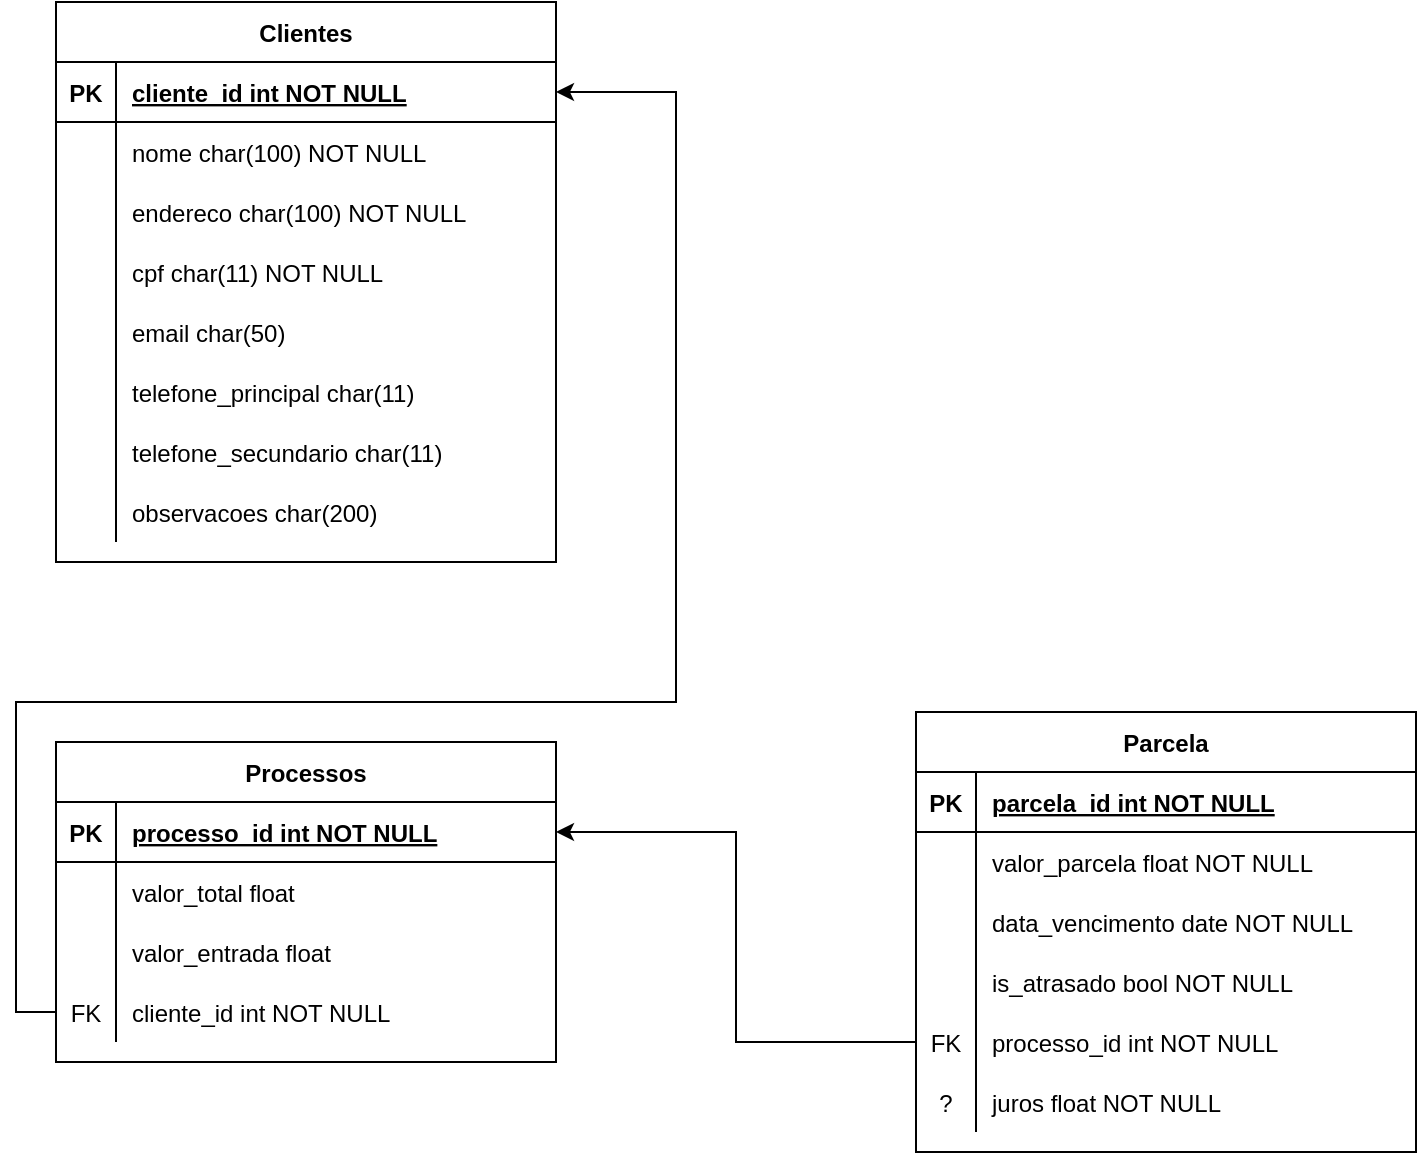 <mxfile version="24.7.17">
  <diagram id="R2lEEEUBdFMjLlhIrx00" name="Page-1">
    <mxGraphModel dx="1434" dy="856" grid="1" gridSize="10" guides="1" tooltips="1" connect="1" arrows="1" fold="1" page="1" pageScale="1" pageWidth="850" pageHeight="1100" math="0" shadow="0" extFonts="Permanent Marker^https://fonts.googleapis.com/css?family=Permanent+Marker">
      <root>
        <mxCell id="0" />
        <mxCell id="1" parent="0" />
        <mxCell id="C-vyLk0tnHw3VtMMgP7b-23" value="Clientes" style="shape=table;startSize=30;container=1;collapsible=1;childLayout=tableLayout;fixedRows=1;rowLines=0;fontStyle=1;align=center;resizeLast=1;" parent="1" vertex="1">
          <mxGeometry x="40" y="20" width="250" height="280" as="geometry" />
        </mxCell>
        <mxCell id="C-vyLk0tnHw3VtMMgP7b-24" value="" style="shape=partialRectangle;collapsible=0;dropTarget=0;pointerEvents=0;fillColor=none;points=[[0,0.5],[1,0.5]];portConstraint=eastwest;top=0;left=0;right=0;bottom=1;" parent="C-vyLk0tnHw3VtMMgP7b-23" vertex="1">
          <mxGeometry y="30" width="250" height="30" as="geometry" />
        </mxCell>
        <mxCell id="C-vyLk0tnHw3VtMMgP7b-25" value="PK" style="shape=partialRectangle;overflow=hidden;connectable=0;fillColor=none;top=0;left=0;bottom=0;right=0;fontStyle=1;" parent="C-vyLk0tnHw3VtMMgP7b-24" vertex="1">
          <mxGeometry width="30" height="30" as="geometry">
            <mxRectangle width="30" height="30" as="alternateBounds" />
          </mxGeometry>
        </mxCell>
        <mxCell id="C-vyLk0tnHw3VtMMgP7b-26" value="cliente_id int NOT NULL " style="shape=partialRectangle;overflow=hidden;connectable=0;fillColor=none;top=0;left=0;bottom=0;right=0;align=left;spacingLeft=6;fontStyle=5;" parent="C-vyLk0tnHw3VtMMgP7b-24" vertex="1">
          <mxGeometry x="30" width="220" height="30" as="geometry">
            <mxRectangle width="220" height="30" as="alternateBounds" />
          </mxGeometry>
        </mxCell>
        <mxCell id="MIIDkwbwvllH2Qz4U5qm-4" value="" style="shape=partialRectangle;collapsible=0;dropTarget=0;pointerEvents=0;fillColor=none;points=[[0,0.5],[1,0.5]];portConstraint=eastwest;top=0;left=0;right=0;bottom=0;" parent="C-vyLk0tnHw3VtMMgP7b-23" vertex="1">
          <mxGeometry y="60" width="250" height="30" as="geometry" />
        </mxCell>
        <mxCell id="MIIDkwbwvllH2Qz4U5qm-5" value="" style="shape=partialRectangle;overflow=hidden;connectable=0;fillColor=none;top=0;left=0;bottom=0;right=0;" parent="MIIDkwbwvllH2Qz4U5qm-4" vertex="1">
          <mxGeometry width="30" height="30" as="geometry">
            <mxRectangle width="30" height="30" as="alternateBounds" />
          </mxGeometry>
        </mxCell>
        <mxCell id="MIIDkwbwvllH2Qz4U5qm-6" value="nome char(100) NOT NULL" style="shape=partialRectangle;overflow=hidden;connectable=0;fillColor=none;top=0;left=0;bottom=0;right=0;align=left;spacingLeft=6;" parent="MIIDkwbwvllH2Qz4U5qm-4" vertex="1">
          <mxGeometry x="30" width="220" height="30" as="geometry">
            <mxRectangle width="220" height="30" as="alternateBounds" />
          </mxGeometry>
        </mxCell>
        <mxCell id="MIIDkwbwvllH2Qz4U5qm-8" value="" style="shape=partialRectangle;collapsible=0;dropTarget=0;pointerEvents=0;fillColor=none;points=[[0,0.5],[1,0.5]];portConstraint=eastwest;top=0;left=0;right=0;bottom=0;" parent="C-vyLk0tnHw3VtMMgP7b-23" vertex="1">
          <mxGeometry y="90" width="250" height="30" as="geometry" />
        </mxCell>
        <mxCell id="MIIDkwbwvllH2Qz4U5qm-9" value="" style="shape=partialRectangle;overflow=hidden;connectable=0;fillColor=none;top=0;left=0;bottom=0;right=0;" parent="MIIDkwbwvllH2Qz4U5qm-8" vertex="1">
          <mxGeometry width="30" height="30" as="geometry">
            <mxRectangle width="30" height="30" as="alternateBounds" />
          </mxGeometry>
        </mxCell>
        <mxCell id="MIIDkwbwvllH2Qz4U5qm-10" value="endereco char(100) NOT NULL" style="shape=partialRectangle;overflow=hidden;connectable=0;fillColor=none;top=0;left=0;bottom=0;right=0;align=left;spacingLeft=6;" parent="MIIDkwbwvllH2Qz4U5qm-8" vertex="1">
          <mxGeometry x="30" width="220" height="30" as="geometry">
            <mxRectangle width="220" height="30" as="alternateBounds" />
          </mxGeometry>
        </mxCell>
        <mxCell id="MIIDkwbwvllH2Qz4U5qm-47" value="" style="shape=partialRectangle;collapsible=0;dropTarget=0;pointerEvents=0;fillColor=none;points=[[0,0.5],[1,0.5]];portConstraint=eastwest;top=0;left=0;right=0;bottom=0;" parent="C-vyLk0tnHw3VtMMgP7b-23" vertex="1">
          <mxGeometry y="120" width="250" height="30" as="geometry" />
        </mxCell>
        <mxCell id="MIIDkwbwvllH2Qz4U5qm-48" value="" style="shape=partialRectangle;overflow=hidden;connectable=0;fillColor=none;top=0;left=0;bottom=0;right=0;" parent="MIIDkwbwvllH2Qz4U5qm-47" vertex="1">
          <mxGeometry width="30" height="30" as="geometry">
            <mxRectangle width="30" height="30" as="alternateBounds" />
          </mxGeometry>
        </mxCell>
        <mxCell id="MIIDkwbwvllH2Qz4U5qm-49" value="cpf char(11) NOT NULL" style="shape=partialRectangle;overflow=hidden;connectable=0;fillColor=none;top=0;left=0;bottom=0;right=0;align=left;spacingLeft=6;" parent="MIIDkwbwvllH2Qz4U5qm-47" vertex="1">
          <mxGeometry x="30" width="220" height="30" as="geometry">
            <mxRectangle width="220" height="30" as="alternateBounds" />
          </mxGeometry>
        </mxCell>
        <mxCell id="eiVGlHhOa--5tffJfrg7-1" value="" style="shape=partialRectangle;collapsible=0;dropTarget=0;pointerEvents=0;fillColor=none;points=[[0,0.5],[1,0.5]];portConstraint=eastwest;top=0;left=0;right=0;bottom=0;" parent="C-vyLk0tnHw3VtMMgP7b-23" vertex="1">
          <mxGeometry y="150" width="250" height="30" as="geometry" />
        </mxCell>
        <mxCell id="eiVGlHhOa--5tffJfrg7-2" value="" style="shape=partialRectangle;overflow=hidden;connectable=0;fillColor=none;top=0;left=0;bottom=0;right=0;" parent="eiVGlHhOa--5tffJfrg7-1" vertex="1">
          <mxGeometry width="30" height="30" as="geometry">
            <mxRectangle width="30" height="30" as="alternateBounds" />
          </mxGeometry>
        </mxCell>
        <mxCell id="eiVGlHhOa--5tffJfrg7-3" value="email char(50)" style="shape=partialRectangle;overflow=hidden;connectable=0;fillColor=none;top=0;left=0;bottom=0;right=0;align=left;spacingLeft=6;" parent="eiVGlHhOa--5tffJfrg7-1" vertex="1">
          <mxGeometry x="30" width="220" height="30" as="geometry">
            <mxRectangle width="220" height="30" as="alternateBounds" />
          </mxGeometry>
        </mxCell>
        <mxCell id="eiVGlHhOa--5tffJfrg7-4" value="" style="shape=partialRectangle;collapsible=0;dropTarget=0;pointerEvents=0;fillColor=none;points=[[0,0.5],[1,0.5]];portConstraint=eastwest;top=0;left=0;right=0;bottom=0;" parent="C-vyLk0tnHw3VtMMgP7b-23" vertex="1">
          <mxGeometry y="180" width="250" height="30" as="geometry" />
        </mxCell>
        <mxCell id="eiVGlHhOa--5tffJfrg7-5" value="" style="shape=partialRectangle;overflow=hidden;connectable=0;fillColor=none;top=0;left=0;bottom=0;right=0;" parent="eiVGlHhOa--5tffJfrg7-4" vertex="1">
          <mxGeometry width="30" height="30" as="geometry">
            <mxRectangle width="30" height="30" as="alternateBounds" />
          </mxGeometry>
        </mxCell>
        <mxCell id="eiVGlHhOa--5tffJfrg7-6" value="telefone_principal char(11)" style="shape=partialRectangle;overflow=hidden;connectable=0;fillColor=none;top=0;left=0;bottom=0;right=0;align=left;spacingLeft=6;" parent="eiVGlHhOa--5tffJfrg7-4" vertex="1">
          <mxGeometry x="30" width="220" height="30" as="geometry">
            <mxRectangle width="220" height="30" as="alternateBounds" />
          </mxGeometry>
        </mxCell>
        <mxCell id="eiVGlHhOa--5tffJfrg7-7" value="" style="shape=partialRectangle;collapsible=0;dropTarget=0;pointerEvents=0;fillColor=none;points=[[0,0.5],[1,0.5]];portConstraint=eastwest;top=0;left=0;right=0;bottom=0;" parent="C-vyLk0tnHw3VtMMgP7b-23" vertex="1">
          <mxGeometry y="210" width="250" height="30" as="geometry" />
        </mxCell>
        <mxCell id="eiVGlHhOa--5tffJfrg7-8" value="" style="shape=partialRectangle;overflow=hidden;connectable=0;fillColor=none;top=0;left=0;bottom=0;right=0;" parent="eiVGlHhOa--5tffJfrg7-7" vertex="1">
          <mxGeometry width="30" height="30" as="geometry">
            <mxRectangle width="30" height="30" as="alternateBounds" />
          </mxGeometry>
        </mxCell>
        <mxCell id="eiVGlHhOa--5tffJfrg7-9" value="telefone_secundario char(11)" style="shape=partialRectangle;overflow=hidden;connectable=0;fillColor=none;top=0;left=0;bottom=0;right=0;align=left;spacingLeft=6;" parent="eiVGlHhOa--5tffJfrg7-7" vertex="1">
          <mxGeometry x="30" width="220" height="30" as="geometry">
            <mxRectangle width="220" height="30" as="alternateBounds" />
          </mxGeometry>
        </mxCell>
        <mxCell id="MIIDkwbwvllH2Qz4U5qm-1" value="" style="shape=partialRectangle;collapsible=0;dropTarget=0;pointerEvents=0;fillColor=none;points=[[0,0.5],[1,0.5]];portConstraint=eastwest;top=0;left=0;right=0;bottom=0;" parent="C-vyLk0tnHw3VtMMgP7b-23" vertex="1">
          <mxGeometry y="240" width="250" height="30" as="geometry" />
        </mxCell>
        <mxCell id="MIIDkwbwvllH2Qz4U5qm-2" value="" style="shape=partialRectangle;overflow=hidden;connectable=0;fillColor=none;top=0;left=0;bottom=0;right=0;" parent="MIIDkwbwvllH2Qz4U5qm-1" vertex="1">
          <mxGeometry width="30" height="30" as="geometry">
            <mxRectangle width="30" height="30" as="alternateBounds" />
          </mxGeometry>
        </mxCell>
        <mxCell id="MIIDkwbwvllH2Qz4U5qm-3" value="observacoes char(200)" style="shape=partialRectangle;overflow=hidden;connectable=0;fillColor=none;top=0;left=0;bottom=0;right=0;align=left;spacingLeft=6;" parent="MIIDkwbwvllH2Qz4U5qm-1" vertex="1">
          <mxGeometry x="30" width="220" height="30" as="geometry">
            <mxRectangle width="220" height="30" as="alternateBounds" />
          </mxGeometry>
        </mxCell>
        <mxCell id="MIIDkwbwvllH2Qz4U5qm-24" value="Processos" style="shape=table;startSize=30;container=1;collapsible=1;childLayout=tableLayout;fixedRows=1;rowLines=0;fontStyle=1;align=center;resizeLast=1;" parent="1" vertex="1">
          <mxGeometry x="40" y="390" width="250" height="160" as="geometry" />
        </mxCell>
        <mxCell id="MIIDkwbwvllH2Qz4U5qm-25" value="" style="shape=partialRectangle;collapsible=0;dropTarget=0;pointerEvents=0;fillColor=none;points=[[0,0.5],[1,0.5]];portConstraint=eastwest;top=0;left=0;right=0;bottom=1;" parent="MIIDkwbwvllH2Qz4U5qm-24" vertex="1">
          <mxGeometry y="30" width="250" height="30" as="geometry" />
        </mxCell>
        <mxCell id="MIIDkwbwvllH2Qz4U5qm-26" value="PK" style="shape=partialRectangle;overflow=hidden;connectable=0;fillColor=none;top=0;left=0;bottom=0;right=0;fontStyle=1;" parent="MIIDkwbwvllH2Qz4U5qm-25" vertex="1">
          <mxGeometry width="30" height="30" as="geometry">
            <mxRectangle width="30" height="30" as="alternateBounds" />
          </mxGeometry>
        </mxCell>
        <mxCell id="MIIDkwbwvllH2Qz4U5qm-27" value="processo_id int NOT NULL " style="shape=partialRectangle;overflow=hidden;connectable=0;fillColor=none;top=0;left=0;bottom=0;right=0;align=left;spacingLeft=6;fontStyle=5;" parent="MIIDkwbwvllH2Qz4U5qm-25" vertex="1">
          <mxGeometry x="30" width="220" height="30" as="geometry">
            <mxRectangle width="220" height="30" as="alternateBounds" />
          </mxGeometry>
        </mxCell>
        <mxCell id="MIIDkwbwvllH2Qz4U5qm-28" value="" style="shape=partialRectangle;collapsible=0;dropTarget=0;pointerEvents=0;fillColor=none;points=[[0,0.5],[1,0.5]];portConstraint=eastwest;top=0;left=0;right=0;bottom=0;" parent="MIIDkwbwvllH2Qz4U5qm-24" vertex="1">
          <mxGeometry y="60" width="250" height="30" as="geometry" />
        </mxCell>
        <mxCell id="MIIDkwbwvllH2Qz4U5qm-29" value="" style="shape=partialRectangle;overflow=hidden;connectable=0;fillColor=none;top=0;left=0;bottom=0;right=0;" parent="MIIDkwbwvllH2Qz4U5qm-28" vertex="1">
          <mxGeometry width="30" height="30" as="geometry">
            <mxRectangle width="30" height="30" as="alternateBounds" />
          </mxGeometry>
        </mxCell>
        <mxCell id="MIIDkwbwvllH2Qz4U5qm-30" value="valor_total float" style="shape=partialRectangle;overflow=hidden;connectable=0;fillColor=none;top=0;left=0;bottom=0;right=0;align=left;spacingLeft=6;" parent="MIIDkwbwvllH2Qz4U5qm-28" vertex="1">
          <mxGeometry x="30" width="220" height="30" as="geometry">
            <mxRectangle width="220" height="30" as="alternateBounds" />
          </mxGeometry>
        </mxCell>
        <mxCell id="MIIDkwbwvllH2Qz4U5qm-31" value="" style="shape=partialRectangle;collapsible=0;dropTarget=0;pointerEvents=0;fillColor=none;points=[[0,0.5],[1,0.5]];portConstraint=eastwest;top=0;left=0;right=0;bottom=0;" parent="MIIDkwbwvllH2Qz4U5qm-24" vertex="1">
          <mxGeometry y="90" width="250" height="30" as="geometry" />
        </mxCell>
        <mxCell id="MIIDkwbwvllH2Qz4U5qm-32" value="" style="shape=partialRectangle;overflow=hidden;connectable=0;fillColor=none;top=0;left=0;bottom=0;right=0;" parent="MIIDkwbwvllH2Qz4U5qm-31" vertex="1">
          <mxGeometry width="30" height="30" as="geometry">
            <mxRectangle width="30" height="30" as="alternateBounds" />
          </mxGeometry>
        </mxCell>
        <mxCell id="MIIDkwbwvllH2Qz4U5qm-33" value="valor_entrada float" style="shape=partialRectangle;overflow=hidden;connectable=0;fillColor=none;top=0;left=0;bottom=0;right=0;align=left;spacingLeft=6;" parent="MIIDkwbwvllH2Qz4U5qm-31" vertex="1">
          <mxGeometry x="30" width="220" height="30" as="geometry">
            <mxRectangle width="220" height="30" as="alternateBounds" />
          </mxGeometry>
        </mxCell>
        <mxCell id="MIIDkwbwvllH2Qz4U5qm-37" value="" style="shape=partialRectangle;collapsible=0;dropTarget=0;pointerEvents=0;fillColor=none;points=[[0,0.5],[1,0.5]];portConstraint=eastwest;top=0;left=0;right=0;bottom=0;" parent="MIIDkwbwvllH2Qz4U5qm-24" vertex="1">
          <mxGeometry y="120" width="250" height="30" as="geometry" />
        </mxCell>
        <mxCell id="MIIDkwbwvllH2Qz4U5qm-38" value="FK" style="shape=partialRectangle;overflow=hidden;connectable=0;fillColor=none;top=0;left=0;bottom=0;right=0;" parent="MIIDkwbwvllH2Qz4U5qm-37" vertex="1">
          <mxGeometry width="30" height="30" as="geometry">
            <mxRectangle width="30" height="30" as="alternateBounds" />
          </mxGeometry>
        </mxCell>
        <mxCell id="MIIDkwbwvllH2Qz4U5qm-39" value="cliente_id int NOT NULL" style="shape=partialRectangle;overflow=hidden;connectable=0;fillColor=none;top=0;left=0;bottom=0;right=0;align=left;spacingLeft=6;" parent="MIIDkwbwvllH2Qz4U5qm-37" vertex="1">
          <mxGeometry x="30" width="220" height="30" as="geometry">
            <mxRectangle width="220" height="30" as="alternateBounds" />
          </mxGeometry>
        </mxCell>
        <mxCell id="MIIDkwbwvllH2Qz4U5qm-50" value="Parcela" style="shape=table;startSize=30;container=1;collapsible=1;childLayout=tableLayout;fixedRows=1;rowLines=0;fontStyle=1;align=center;resizeLast=1;" parent="1" vertex="1">
          <mxGeometry x="470" y="375" width="250" height="220" as="geometry" />
        </mxCell>
        <mxCell id="MIIDkwbwvllH2Qz4U5qm-51" value="" style="shape=partialRectangle;collapsible=0;dropTarget=0;pointerEvents=0;fillColor=none;points=[[0,0.5],[1,0.5]];portConstraint=eastwest;top=0;left=0;right=0;bottom=1;" parent="MIIDkwbwvllH2Qz4U5qm-50" vertex="1">
          <mxGeometry y="30" width="250" height="30" as="geometry" />
        </mxCell>
        <mxCell id="MIIDkwbwvllH2Qz4U5qm-52" value="PK" style="shape=partialRectangle;overflow=hidden;connectable=0;fillColor=none;top=0;left=0;bottom=0;right=0;fontStyle=1;" parent="MIIDkwbwvllH2Qz4U5qm-51" vertex="1">
          <mxGeometry width="30" height="30" as="geometry">
            <mxRectangle width="30" height="30" as="alternateBounds" />
          </mxGeometry>
        </mxCell>
        <mxCell id="MIIDkwbwvllH2Qz4U5qm-53" value="parcela_id int NOT NULL " style="shape=partialRectangle;overflow=hidden;connectable=0;fillColor=none;top=0;left=0;bottom=0;right=0;align=left;spacingLeft=6;fontStyle=5;" parent="MIIDkwbwvllH2Qz4U5qm-51" vertex="1">
          <mxGeometry x="30" width="220" height="30" as="geometry">
            <mxRectangle width="220" height="30" as="alternateBounds" />
          </mxGeometry>
        </mxCell>
        <mxCell id="MIIDkwbwvllH2Qz4U5qm-54" value="" style="shape=partialRectangle;collapsible=0;dropTarget=0;pointerEvents=0;fillColor=none;points=[[0,0.5],[1,0.5]];portConstraint=eastwest;top=0;left=0;right=0;bottom=0;" parent="MIIDkwbwvllH2Qz4U5qm-50" vertex="1">
          <mxGeometry y="60" width="250" height="30" as="geometry" />
        </mxCell>
        <mxCell id="MIIDkwbwvllH2Qz4U5qm-55" value="" style="shape=partialRectangle;overflow=hidden;connectable=0;fillColor=none;top=0;left=0;bottom=0;right=0;" parent="MIIDkwbwvllH2Qz4U5qm-54" vertex="1">
          <mxGeometry width="30" height="30" as="geometry">
            <mxRectangle width="30" height="30" as="alternateBounds" />
          </mxGeometry>
        </mxCell>
        <mxCell id="MIIDkwbwvllH2Qz4U5qm-56" value="valor_parcela float NOT NULL" style="shape=partialRectangle;overflow=hidden;connectable=0;fillColor=none;top=0;left=0;bottom=0;right=0;align=left;spacingLeft=6;" parent="MIIDkwbwvllH2Qz4U5qm-54" vertex="1">
          <mxGeometry x="30" width="220" height="30" as="geometry">
            <mxRectangle width="220" height="30" as="alternateBounds" />
          </mxGeometry>
        </mxCell>
        <mxCell id="MIIDkwbwvllH2Qz4U5qm-57" value="" style="shape=partialRectangle;collapsible=0;dropTarget=0;pointerEvents=0;fillColor=none;points=[[0,0.5],[1,0.5]];portConstraint=eastwest;top=0;left=0;right=0;bottom=0;" parent="MIIDkwbwvllH2Qz4U5qm-50" vertex="1">
          <mxGeometry y="90" width="250" height="30" as="geometry" />
        </mxCell>
        <mxCell id="MIIDkwbwvllH2Qz4U5qm-58" value="" style="shape=partialRectangle;overflow=hidden;connectable=0;fillColor=none;top=0;left=0;bottom=0;right=0;" parent="MIIDkwbwvllH2Qz4U5qm-57" vertex="1">
          <mxGeometry width="30" height="30" as="geometry">
            <mxRectangle width="30" height="30" as="alternateBounds" />
          </mxGeometry>
        </mxCell>
        <mxCell id="MIIDkwbwvllH2Qz4U5qm-59" value="data_vencimento date NOT NULL" style="shape=partialRectangle;overflow=hidden;connectable=0;fillColor=none;top=0;left=0;bottom=0;right=0;align=left;spacingLeft=6;" parent="MIIDkwbwvllH2Qz4U5qm-57" vertex="1">
          <mxGeometry x="30" width="220" height="30" as="geometry">
            <mxRectangle width="220" height="30" as="alternateBounds" />
          </mxGeometry>
        </mxCell>
        <mxCell id="MIIDkwbwvllH2Qz4U5qm-73" value="" style="shape=partialRectangle;collapsible=0;dropTarget=0;pointerEvents=0;fillColor=none;points=[[0,0.5],[1,0.5]];portConstraint=eastwest;top=0;left=0;right=0;bottom=0;" parent="MIIDkwbwvllH2Qz4U5qm-50" vertex="1">
          <mxGeometry y="120" width="250" height="30" as="geometry" />
        </mxCell>
        <mxCell id="MIIDkwbwvllH2Qz4U5qm-74" value="" style="shape=partialRectangle;overflow=hidden;connectable=0;fillColor=none;top=0;left=0;bottom=0;right=0;" parent="MIIDkwbwvllH2Qz4U5qm-73" vertex="1">
          <mxGeometry width="30" height="30" as="geometry">
            <mxRectangle width="30" height="30" as="alternateBounds" />
          </mxGeometry>
        </mxCell>
        <mxCell id="MIIDkwbwvllH2Qz4U5qm-75" value="is_atrasado bool NOT NULL" style="shape=partialRectangle;overflow=hidden;connectable=0;fillColor=none;top=0;left=0;bottom=0;right=0;align=left;spacingLeft=6;" parent="MIIDkwbwvllH2Qz4U5qm-73" vertex="1">
          <mxGeometry x="30" width="220" height="30" as="geometry">
            <mxRectangle width="220" height="30" as="alternateBounds" />
          </mxGeometry>
        </mxCell>
        <mxCell id="MIIDkwbwvllH2Qz4U5qm-60" value="" style="shape=partialRectangle;collapsible=0;dropTarget=0;pointerEvents=0;fillColor=none;points=[[0,0.5],[1,0.5]];portConstraint=eastwest;top=0;left=0;right=0;bottom=0;" parent="MIIDkwbwvllH2Qz4U5qm-50" vertex="1">
          <mxGeometry y="150" width="250" height="30" as="geometry" />
        </mxCell>
        <mxCell id="MIIDkwbwvllH2Qz4U5qm-61" value="FK" style="shape=partialRectangle;overflow=hidden;connectable=0;fillColor=none;top=0;left=0;bottom=0;right=0;" parent="MIIDkwbwvllH2Qz4U5qm-60" vertex="1">
          <mxGeometry width="30" height="30" as="geometry">
            <mxRectangle width="30" height="30" as="alternateBounds" />
          </mxGeometry>
        </mxCell>
        <mxCell id="MIIDkwbwvllH2Qz4U5qm-62" value="processo_id int NOT NULL" style="shape=partialRectangle;overflow=hidden;connectable=0;fillColor=none;top=0;left=0;bottom=0;right=0;align=left;spacingLeft=6;" parent="MIIDkwbwvllH2Qz4U5qm-60" vertex="1">
          <mxGeometry x="30" width="220" height="30" as="geometry">
            <mxRectangle width="220" height="30" as="alternateBounds" />
          </mxGeometry>
        </mxCell>
        <mxCell id="MIIDkwbwvllH2Qz4U5qm-80" value="" style="shape=partialRectangle;collapsible=0;dropTarget=0;pointerEvents=0;fillColor=none;points=[[0,0.5],[1,0.5]];portConstraint=eastwest;top=0;left=0;right=0;bottom=0;" parent="MIIDkwbwvllH2Qz4U5qm-50" vertex="1">
          <mxGeometry y="180" width="250" height="30" as="geometry" />
        </mxCell>
        <mxCell id="MIIDkwbwvllH2Qz4U5qm-81" value="?" style="shape=partialRectangle;overflow=hidden;connectable=0;fillColor=none;top=0;left=0;bottom=0;right=0;" parent="MIIDkwbwvllH2Qz4U5qm-80" vertex="1">
          <mxGeometry width="30" height="30" as="geometry">
            <mxRectangle width="30" height="30" as="alternateBounds" />
          </mxGeometry>
        </mxCell>
        <mxCell id="MIIDkwbwvllH2Qz4U5qm-82" value="juros float NOT NULL" style="shape=partialRectangle;overflow=hidden;connectable=0;fillColor=none;top=0;left=0;bottom=0;right=0;align=left;spacingLeft=6;" parent="MIIDkwbwvllH2Qz4U5qm-80" vertex="1">
          <mxGeometry x="30" width="220" height="30" as="geometry">
            <mxRectangle width="220" height="30" as="alternateBounds" />
          </mxGeometry>
        </mxCell>
        <mxCell id="MIIDkwbwvllH2Qz4U5qm-72" style="edgeStyle=orthogonalEdgeStyle;rounded=0;orthogonalLoop=1;jettySize=auto;html=1;exitX=0;exitY=0.5;exitDx=0;exitDy=0;entryX=1;entryY=0.5;entryDx=0;entryDy=0;" parent="1" source="MIIDkwbwvllH2Qz4U5qm-37" edge="1" target="C-vyLk0tnHw3VtMMgP7b-24">
          <mxGeometry relative="1" as="geometry">
            <mxPoint x="300" y="60" as="targetPoint" />
            <Array as="points">
              <mxPoint x="20" y="525" />
              <mxPoint x="20" y="370" />
              <mxPoint x="350" y="370" />
              <mxPoint x="350" y="65" />
            </Array>
          </mxGeometry>
        </mxCell>
        <mxCell id="MIIDkwbwvllH2Qz4U5qm-76" style="edgeStyle=orthogonalEdgeStyle;rounded=0;orthogonalLoop=1;jettySize=auto;html=1;exitX=0;exitY=0.5;exitDx=0;exitDy=0;entryX=1;entryY=0.5;entryDx=0;entryDy=0;" parent="1" source="MIIDkwbwvllH2Qz4U5qm-60" target="MIIDkwbwvllH2Qz4U5qm-25" edge="1">
          <mxGeometry relative="1" as="geometry" />
        </mxCell>
      </root>
    </mxGraphModel>
  </diagram>
</mxfile>
